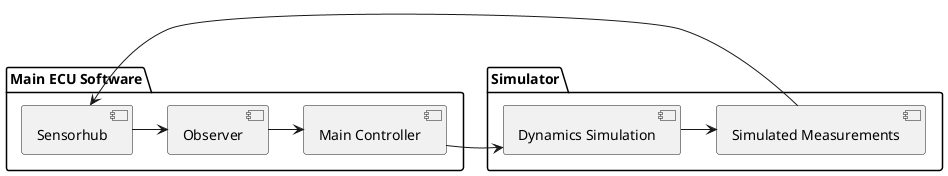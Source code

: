 @startuml
package "Main ECU Software" {
    [Sensorhub] -> [Observer]
    [Observer] -> [Main Controller]
}

package "Simulator" {
    [Main Controller] -> [Dynamics Simulation]
    [Dynamics Simulation] -> [Simulated Measurements]
    [Simulated Measurements] -> [Sensorhub]
}
@enduml

